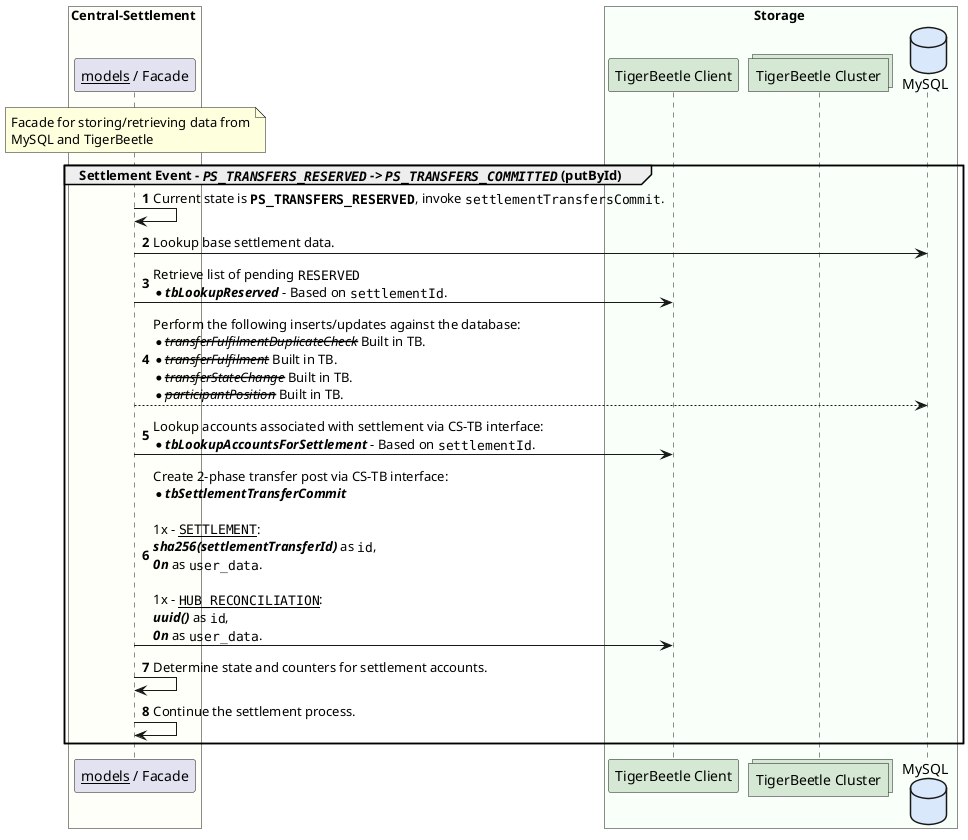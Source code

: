 @startuml

box Central-Settlement #FFFFF9
    participant "__models__ / Facade" as cs_facade

    note over cs_facade
        Facade for storing/retrieving data from
        MySQL and TigerBeetle
    end note
end box

box Storage #F9FFF9
	participant "TigerBeetle Client" as tb_client #D5E8D4
	collections "TigerBeetle Cluster" as tb_nodes #D5E8D4
	database "MySQL" as cl_db #DAE8FC
end box

autonumber
group Settlement Event - //""PS_TRANSFERS_RESERVED"" -> ""PS_TRANSFERS_COMMITTED""// (putById)
    cs_facade -> cs_facade : Current state is **""PS_TRANSFERS_RESERVED""**, invoke ""settlementTransfersCommit"".
    cs_facade -> cl_db : Lookup base settlement data.
    cs_facade -> tb_client : Retrieve list of pending ""RESERVED""\n*//**tbLookupReserved**// - Based on ""settlementId"".
    cs_facade --> cl_db : Perform the following inserts/updates against the database:\n*--//transferFulfilmentDuplicateCheck//-- Built in TB.\n*--//transferFulfilment//-- Built in TB.\n*--//transferStateChange//-- Built in TB.\n*--//participantPosition//-- Built in TB.
    cs_facade -> tb_client : Lookup accounts associated with settlement via CS-TB interface:\n*//**tbLookupAccountsForSettlement**// - Based on ""settlementId"".
    cs_facade -> tb_client : Create 2-phase transfer post via CS-TB interface:\n*//**tbSettlementTransferCommit**//\n\n1x - __""SETTLEMENT""__:\n**//sha256(settlementTransferId)//** as ""id"", \n**//0n//** as ""user_data"".\n\n1x - __""HUB_RECONCILIATION""__:\n**//uuid()//** as ""id"", \n**//0n//** as ""user_data"".
    cs_facade -> cs_facade : Determine state and counters for settlement accounts.
    cs_facade -> cs_facade : Continue the settlement process.
end

@enduml
